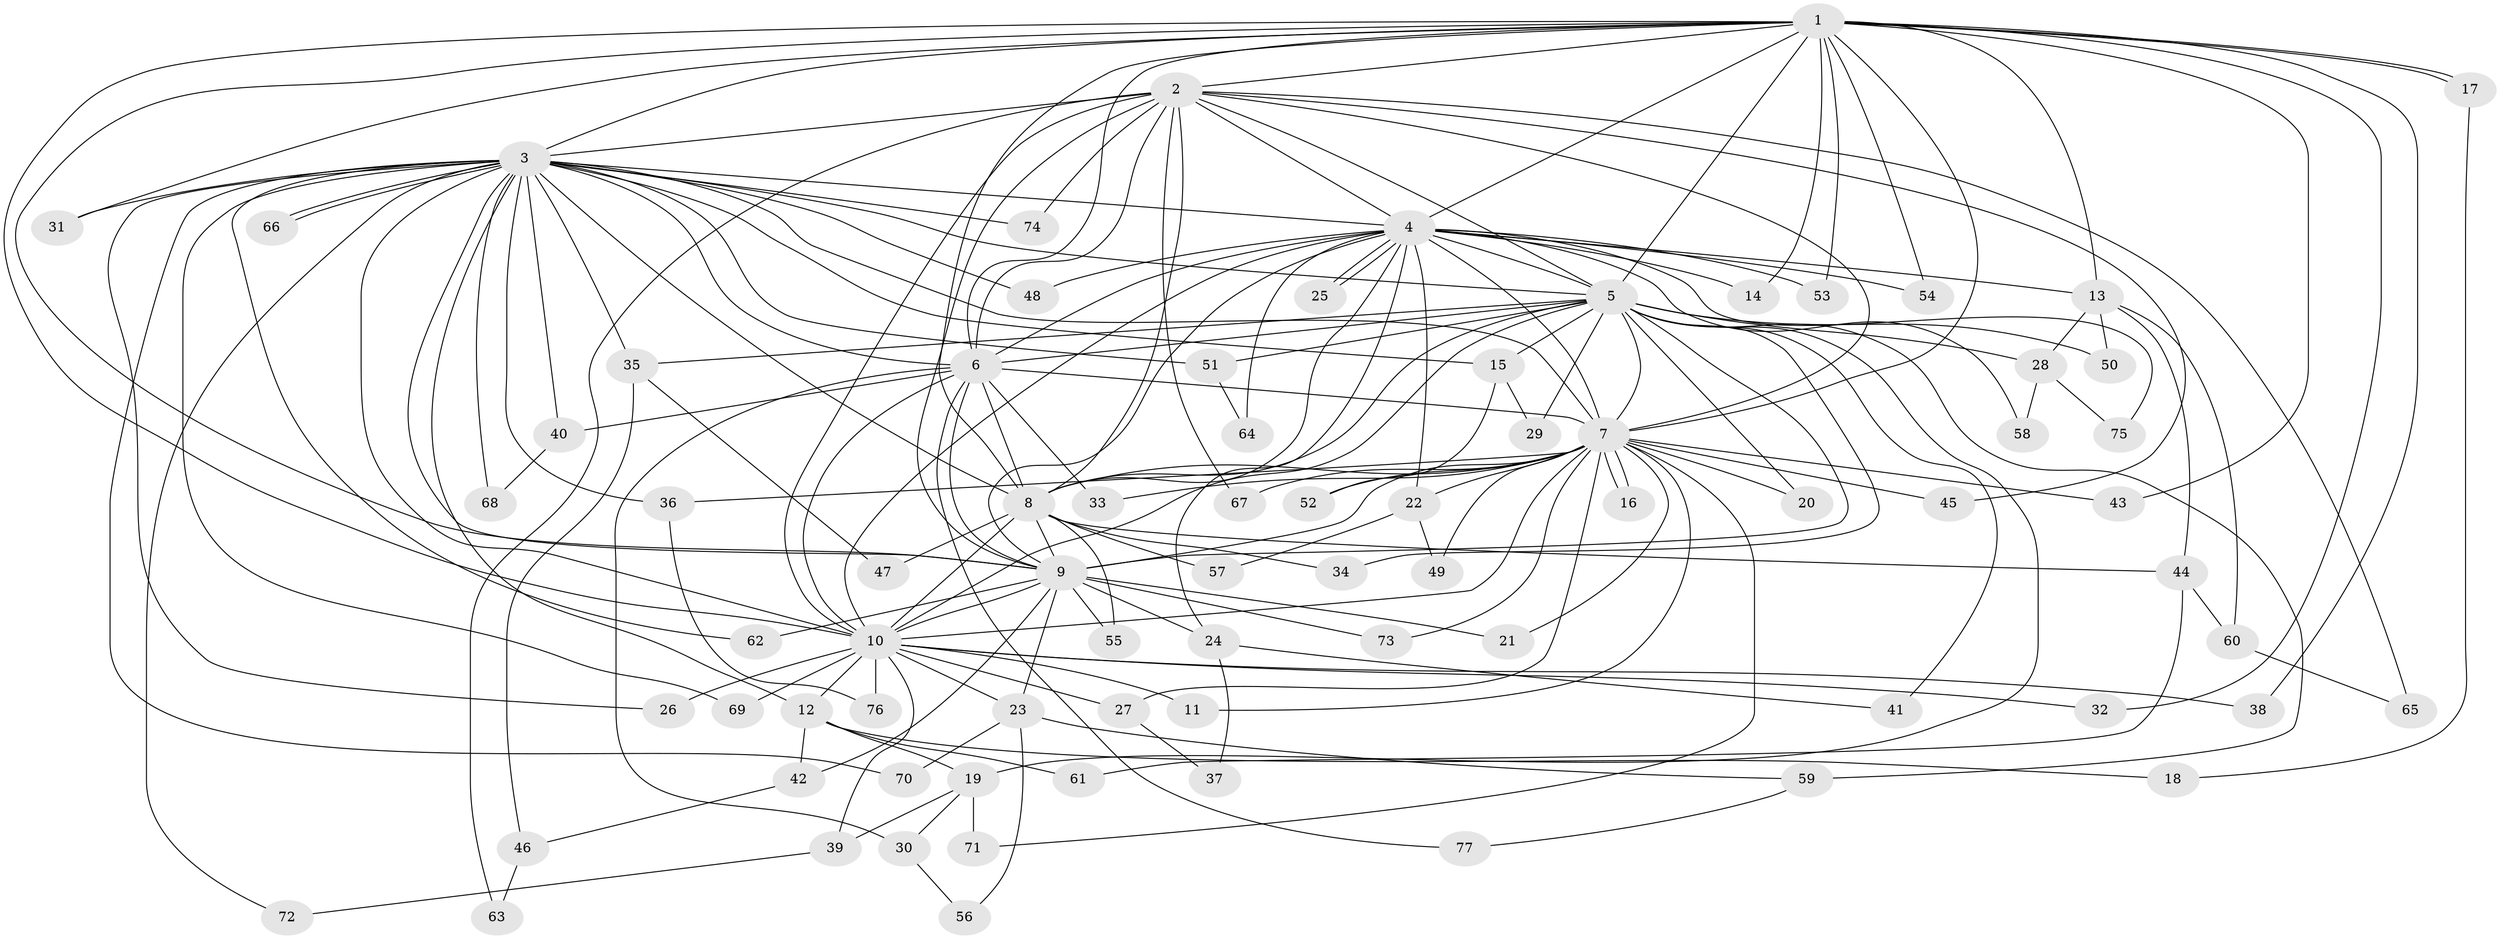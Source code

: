 // Generated by graph-tools (version 1.1) at 2025/35/03/09/25 02:35:01]
// undirected, 77 vertices, 179 edges
graph export_dot {
graph [start="1"]
  node [color=gray90,style=filled];
  1;
  2;
  3;
  4;
  5;
  6;
  7;
  8;
  9;
  10;
  11;
  12;
  13;
  14;
  15;
  16;
  17;
  18;
  19;
  20;
  21;
  22;
  23;
  24;
  25;
  26;
  27;
  28;
  29;
  30;
  31;
  32;
  33;
  34;
  35;
  36;
  37;
  38;
  39;
  40;
  41;
  42;
  43;
  44;
  45;
  46;
  47;
  48;
  49;
  50;
  51;
  52;
  53;
  54;
  55;
  56;
  57;
  58;
  59;
  60;
  61;
  62;
  63;
  64;
  65;
  66;
  67;
  68;
  69;
  70;
  71;
  72;
  73;
  74;
  75;
  76;
  77;
  1 -- 2;
  1 -- 3;
  1 -- 4;
  1 -- 5;
  1 -- 6;
  1 -- 7;
  1 -- 8;
  1 -- 9;
  1 -- 10;
  1 -- 13;
  1 -- 14;
  1 -- 17;
  1 -- 17;
  1 -- 31;
  1 -- 32;
  1 -- 38;
  1 -- 43;
  1 -- 53;
  1 -- 54;
  2 -- 3;
  2 -- 4;
  2 -- 5;
  2 -- 6;
  2 -- 7;
  2 -- 8;
  2 -- 9;
  2 -- 10;
  2 -- 45;
  2 -- 63;
  2 -- 65;
  2 -- 67;
  2 -- 74;
  3 -- 4;
  3 -- 5;
  3 -- 6;
  3 -- 7;
  3 -- 8;
  3 -- 9;
  3 -- 10;
  3 -- 12;
  3 -- 15;
  3 -- 26;
  3 -- 31;
  3 -- 35;
  3 -- 36;
  3 -- 40;
  3 -- 48;
  3 -- 51;
  3 -- 62;
  3 -- 66;
  3 -- 66;
  3 -- 68;
  3 -- 69;
  3 -- 70;
  3 -- 72;
  3 -- 74;
  4 -- 5;
  4 -- 6;
  4 -- 7;
  4 -- 8;
  4 -- 9;
  4 -- 10;
  4 -- 13;
  4 -- 14;
  4 -- 22;
  4 -- 24;
  4 -- 25;
  4 -- 25;
  4 -- 48;
  4 -- 53;
  4 -- 54;
  4 -- 58;
  4 -- 64;
  4 -- 75;
  5 -- 6;
  5 -- 7;
  5 -- 8;
  5 -- 9;
  5 -- 10;
  5 -- 15;
  5 -- 19;
  5 -- 20;
  5 -- 28;
  5 -- 29;
  5 -- 34;
  5 -- 35;
  5 -- 41;
  5 -- 50;
  5 -- 51;
  5 -- 59;
  6 -- 7;
  6 -- 8;
  6 -- 9;
  6 -- 10;
  6 -- 30;
  6 -- 33;
  6 -- 40;
  6 -- 77;
  7 -- 8;
  7 -- 9;
  7 -- 10;
  7 -- 11;
  7 -- 16;
  7 -- 16;
  7 -- 20;
  7 -- 21;
  7 -- 22;
  7 -- 27;
  7 -- 33;
  7 -- 36;
  7 -- 43;
  7 -- 45;
  7 -- 49;
  7 -- 52;
  7 -- 67;
  7 -- 71;
  7 -- 73;
  8 -- 9;
  8 -- 10;
  8 -- 34;
  8 -- 44;
  8 -- 47;
  8 -- 55;
  8 -- 57;
  9 -- 10;
  9 -- 21;
  9 -- 23;
  9 -- 24;
  9 -- 42;
  9 -- 55;
  9 -- 62;
  9 -- 73;
  10 -- 11;
  10 -- 12;
  10 -- 23;
  10 -- 26;
  10 -- 27;
  10 -- 32;
  10 -- 38;
  10 -- 39;
  10 -- 69;
  10 -- 76;
  12 -- 18;
  12 -- 19;
  12 -- 42;
  12 -- 61;
  13 -- 28;
  13 -- 44;
  13 -- 50;
  13 -- 60;
  15 -- 29;
  15 -- 52;
  17 -- 18;
  19 -- 30;
  19 -- 39;
  19 -- 71;
  22 -- 49;
  22 -- 57;
  23 -- 56;
  23 -- 59;
  23 -- 70;
  24 -- 37;
  24 -- 41;
  27 -- 37;
  28 -- 58;
  28 -- 75;
  30 -- 56;
  35 -- 46;
  35 -- 47;
  36 -- 76;
  39 -- 72;
  40 -- 68;
  42 -- 46;
  44 -- 60;
  44 -- 61;
  46 -- 63;
  51 -- 64;
  59 -- 77;
  60 -- 65;
}
